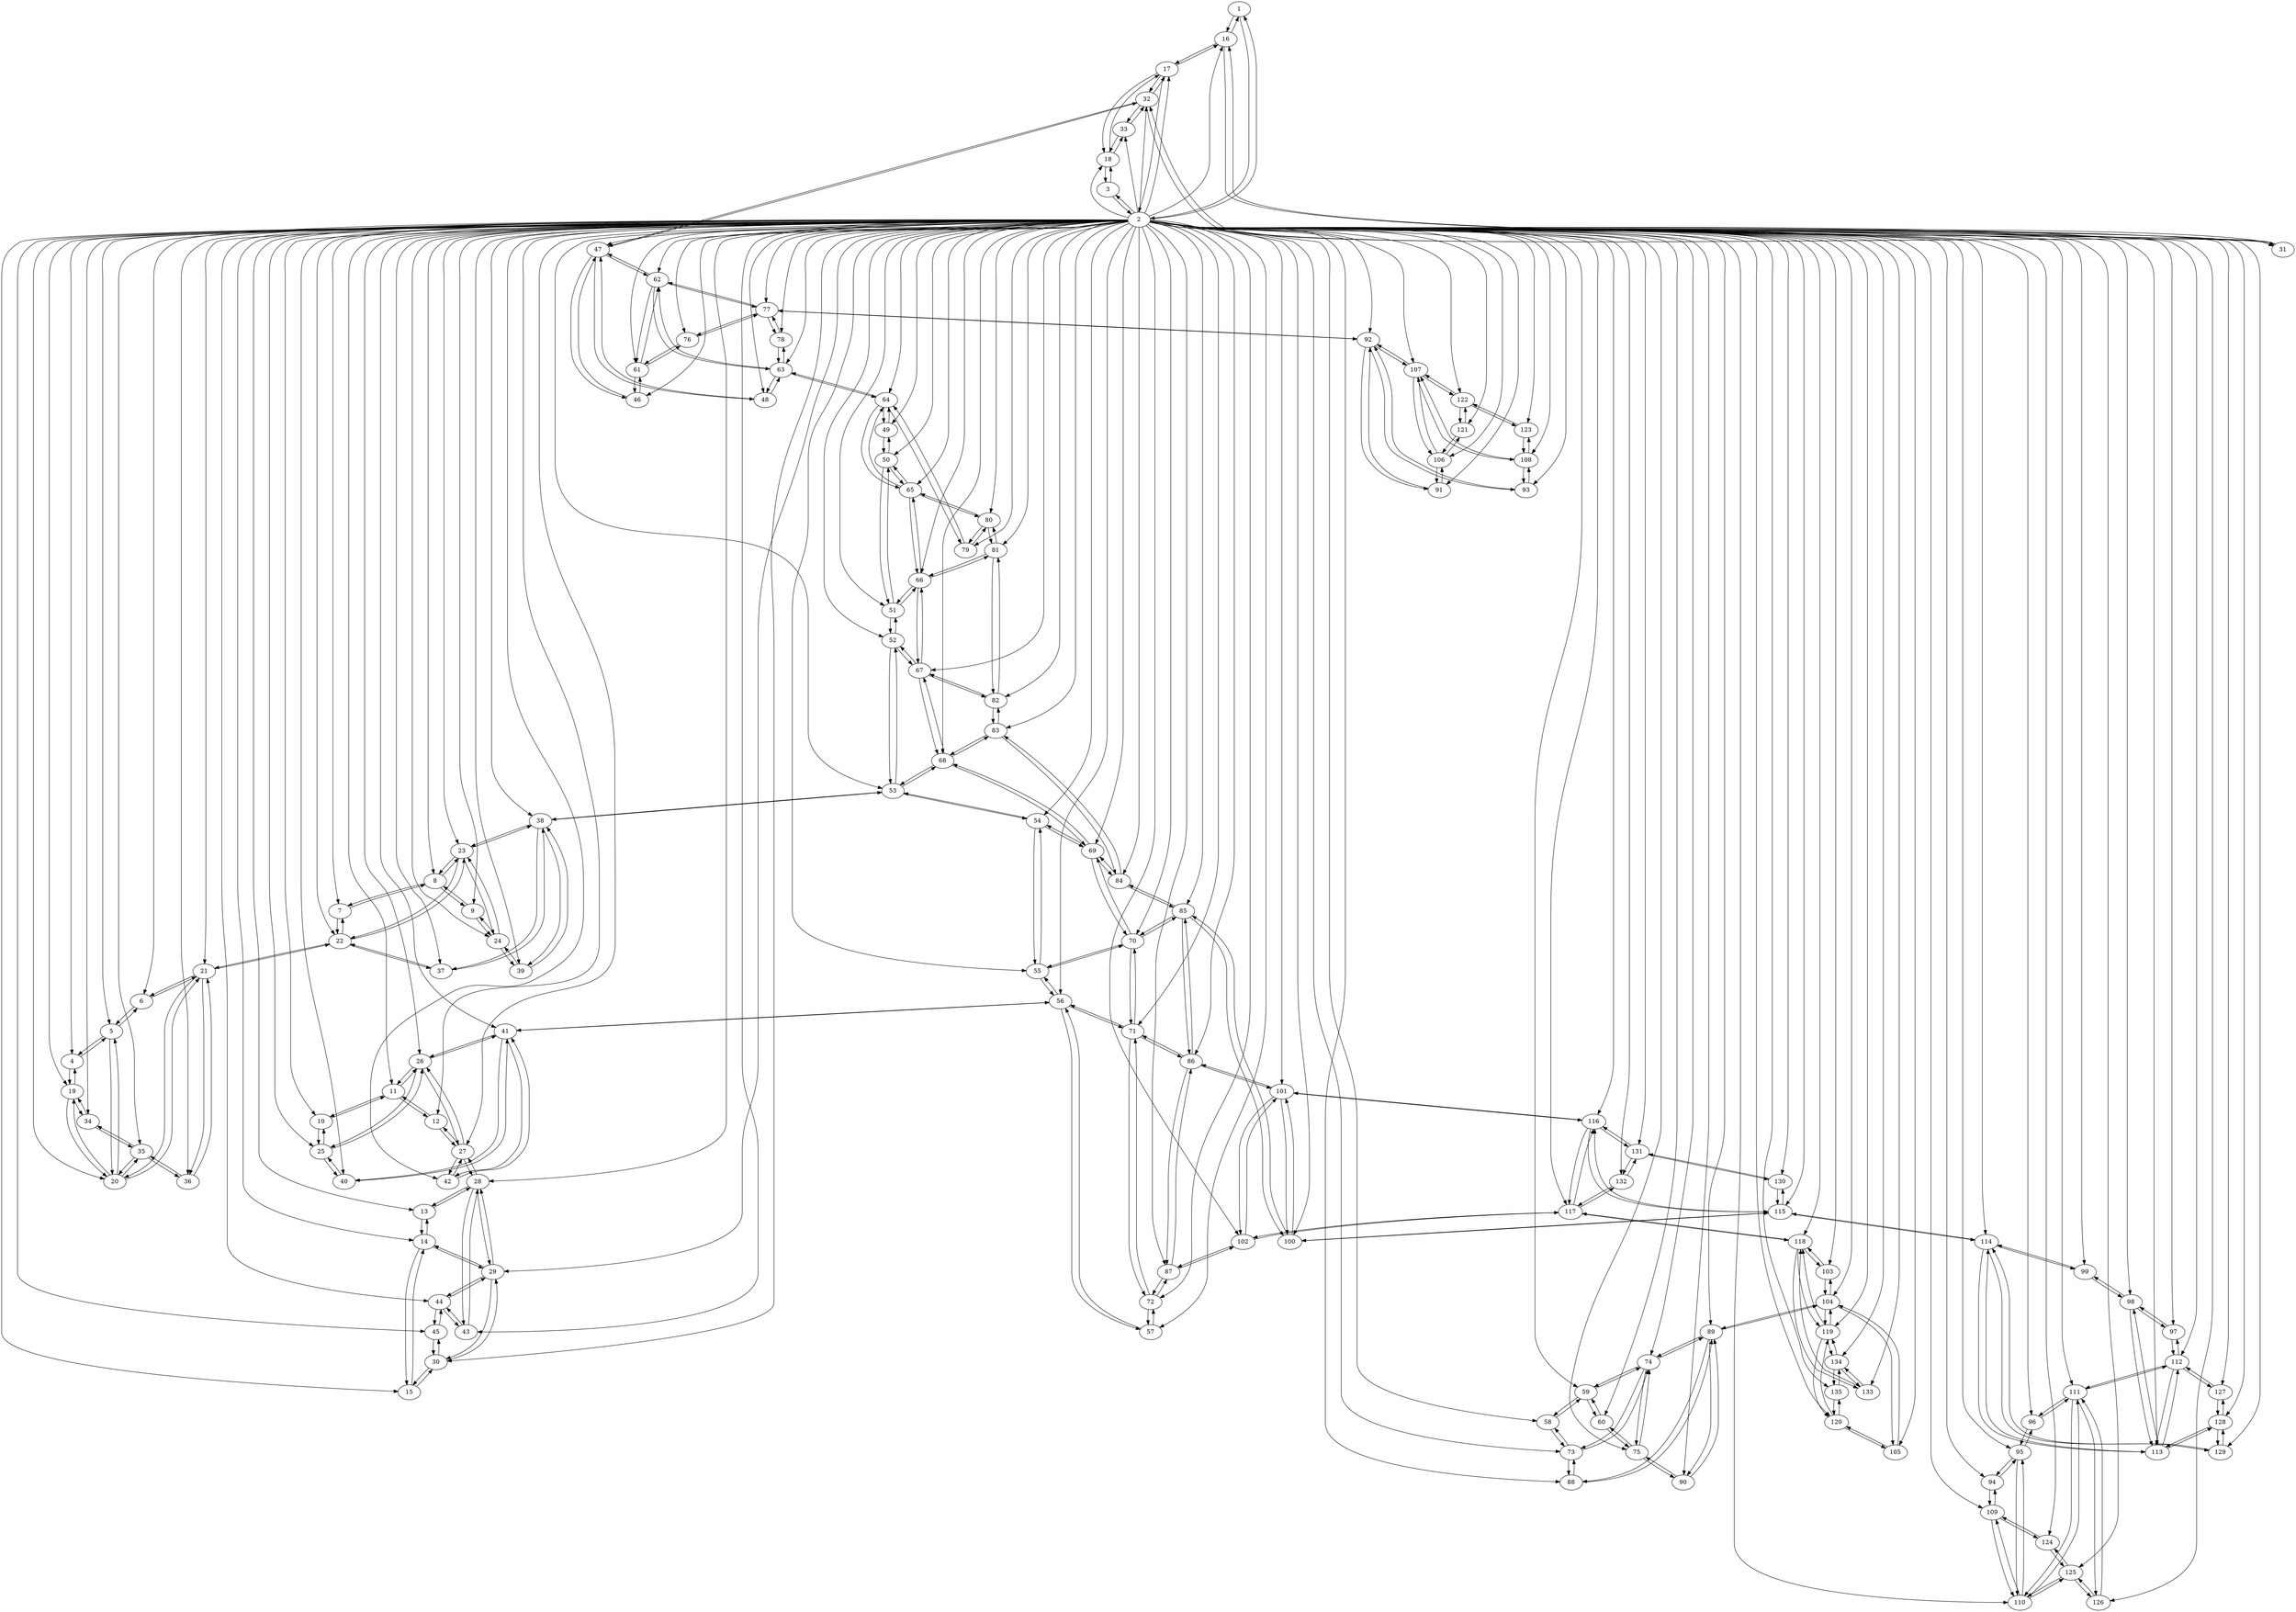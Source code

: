 strict digraph {
	1 -> 16;
	1 -> 2;
	16 -> 1;
	16 -> 31;
	16 -> 17;
	2 -> 1;
	2 -> 3;
	2 -> 4;
	2 -> 5;
	2 -> 6;
	2 -> 7;
	2 -> 8;
	2 -> 9;
	2 -> 10;
	2 -> 11;
	2 -> 12;
	2 -> 13;
	2 -> 14;
	2 -> 15;
	2 -> 16;
	2 -> 17;
	2 -> 18;
	2 -> 19;
	2 -> 20;
	2 -> 21;
	2 -> 22;
	2 -> 23;
	2 -> 24;
	2 -> 25;
	2 -> 26;
	2 -> 27;
	2 -> 28;
	2 -> 29;
	2 -> 30;
	2 -> 31;
	2 -> 32;
	2 -> 33;
	2 -> 34;
	2 -> 35;
	2 -> 36;
	2 -> 37;
	2 -> 38;
	2 -> 39;
	2 -> 40;
	2 -> 41;
	2 -> 42;
	2 -> 43;
	2 -> 44;
	2 -> 45;
	2 -> 46;
	2 -> 47;
	2 -> 48;
	2 -> 49;
	2 -> 50;
	2 -> 51;
	2 -> 52;
	2 -> 53;
	2 -> 54;
	2 -> 55;
	2 -> 56;
	2 -> 57;
	2 -> 58;
	2 -> 59;
	2 -> 60;
	2 -> 61;
	2 -> 62;
	2 -> 63;
	2 -> 64;
	2 -> 65;
	2 -> 66;
	2 -> 67;
	2 -> 68;
	2 -> 69;
	2 -> 70;
	2 -> 71;
	2 -> 72;
	2 -> 73;
	2 -> 74;
	2 -> 75;
	2 -> 76;
	2 -> 77;
	2 -> 78;
	2 -> 79;
	2 -> 80;
	2 -> 81;
	2 -> 82;
	2 -> 83;
	2 -> 84;
	2 -> 85;
	2 -> 86;
	2 -> 87;
	2 -> 88;
	2 -> 89;
	2 -> 90;
	2 -> 91;
	2 -> 92;
	2 -> 93;
	2 -> 94;
	2 -> 95;
	2 -> 96;
	2 -> 97;
	2 -> 98;
	2 -> 99;
	2 -> 100;
	2 -> 101;
	2 -> 102;
	2 -> 103;
	2 -> 104;
	2 -> 105;
	2 -> 106;
	2 -> 107;
	2 -> 108;
	2 -> 109;
	2 -> 110;
	2 -> 111;
	2 -> 112;
	2 -> 113;
	2 -> 114;
	2 -> 115;
	2 -> 116;
	2 -> 117;
	2 -> 118;
	2 -> 119;
	2 -> 120;
	2 -> 121;
	2 -> 122;
	2 -> 123;
	2 -> 124;
	2 -> 125;
	2 -> 126;
	2 -> 127;
	2 -> 128;
	2 -> 129;
	2 -> 130;
	2 -> 131;
	2 -> 132;
	2 -> 133;
	2 -> 134;
	2 -> 135;
	3 -> 18;
	3 -> 2;
	4 -> 19;
	4 -> 5;
	5 -> 20;
	5 -> 6;
	5 -> 4;
	6 -> 21;
	6 -> 5;
	7 -> 22;
	7 -> 8;
	8 -> 23;
	8 -> 9;
	8 -> 7;
	9 -> 24;
	9 -> 8;
	10 -> 25;
	10 -> 11;
	11 -> 26;
	11 -> 12;
	11 -> 10;
	12 -> 27;
	12 -> 11;
	13 -> 28;
	13 -> 14;
	14 -> 29;
	14 -> 15;
	14 -> 13;
	15 -> 30;
	15 -> 14;
	17 -> 2;
	17 -> 32;
	17 -> 18;
	17 -> 16;
	18 -> 3;
	18 -> 33;
	18 -> 17;
	19 -> 4;
	19 -> 34;
	19 -> 20;
	20 -> 5;
	20 -> 35;
	20 -> 21;
	20 -> 19;
	21 -> 6;
	21 -> 36;
	21 -> 22;
	21 -> 20;
	22 -> 7;
	22 -> 37;
	22 -> 23;
	22 -> 21;
	23 -> 8;
	23 -> 38;
	23 -> 24;
	23 -> 22;
	24 -> 9;
	24 -> 39;
	24 -> 23;
	25 -> 10;
	25 -> 40;
	25 -> 26;
	26 -> 11;
	26 -> 41;
	26 -> 27;
	26 -> 25;
	27 -> 12;
	27 -> 42;
	27 -> 28;
	27 -> 26;
	28 -> 13;
	28 -> 43;
	28 -> 29;
	28 -> 27;
	29 -> 14;
	29 -> 44;
	29 -> 30;
	29 -> 28;
	30 -> 15;
	30 -> 45;
	30 -> 29;
	31 -> 16;
	31 -> 32;
	32 -> 17;
	32 -> 47;
	32 -> 33;
	32 -> 31;
	33 -> 18;
	33 -> 32;
	34 -> 19;
	34 -> 35;
	35 -> 20;
	35 -> 36;
	35 -> 34;
	36 -> 21;
	36 -> 35;
	37 -> 22;
	37 -> 38;
	38 -> 23;
	38 -> 53;
	38 -> 39;
	38 -> 37;
	39 -> 24;
	39 -> 38;
	40 -> 25;
	40 -> 41;
	41 -> 26;
	41 -> 56;
	41 -> 42;
	41 -> 40;
	42 -> 27;
	42 -> 41;
	43 -> 28;
	43 -> 44;
	44 -> 29;
	44 -> 45;
	44 -> 43;
	45 -> 30;
	45 -> 44;
	46 -> 61;
	46 -> 47;
	47 -> 32;
	47 -> 62;
	47 -> 48;
	47 -> 46;
	48 -> 63;
	48 -> 47;
	49 -> 64;
	49 -> 50;
	50 -> 65;
	50 -> 51;
	50 -> 49;
	51 -> 66;
	51 -> 52;
	51 -> 50;
	52 -> 67;
	52 -> 53;
	52 -> 51;
	53 -> 38;
	53 -> 68;
	53 -> 54;
	53 -> 52;
	54 -> 69;
	54 -> 55;
	54 -> 53;
	55 -> 70;
	55 -> 56;
	55 -> 54;
	56 -> 41;
	56 -> 71;
	56 -> 57;
	56 -> 55;
	57 -> 72;
	57 -> 56;
	58 -> 73;
	58 -> 59;
	59 -> 74;
	59 -> 60;
	59 -> 58;
	60 -> 75;
	60 -> 59;
	61 -> 46;
	61 -> 76;
	61 -> 62;
	62 -> 47;
	62 -> 77;
	62 -> 63;
	62 -> 61;
	63 -> 48;
	63 -> 78;
	63 -> 64;
	63 -> 62;
	64 -> 49;
	64 -> 79;
	64 -> 65;
	64 -> 63;
	65 -> 50;
	65 -> 80;
	65 -> 66;
	65 -> 64;
	66 -> 51;
	66 -> 81;
	66 -> 67;
	66 -> 65;
	67 -> 52;
	67 -> 82;
	67 -> 68;
	67 -> 66;
	68 -> 53;
	68 -> 83;
	68 -> 69;
	68 -> 67;
	69 -> 54;
	69 -> 84;
	69 -> 70;
	69 -> 68;
	70 -> 55;
	70 -> 85;
	70 -> 71;
	70 -> 69;
	71 -> 56;
	71 -> 86;
	71 -> 72;
	71 -> 70;
	72 -> 57;
	72 -> 87;
	72 -> 71;
	73 -> 58;
	73 -> 88;
	73 -> 74;
	74 -> 59;
	74 -> 89;
	74 -> 75;
	74 -> 73;
	75 -> 60;
	75 -> 90;
	75 -> 74;
	76 -> 61;
	76 -> 77;
	77 -> 62;
	77 -> 92;
	77 -> 78;
	77 -> 76;
	78 -> 63;
	78 -> 77;
	79 -> 64;
	79 -> 80;
	80 -> 65;
	80 -> 81;
	80 -> 79;
	81 -> 66;
	81 -> 82;
	81 -> 80;
	82 -> 67;
	82 -> 83;
	82 -> 81;
	83 -> 68;
	83 -> 84;
	83 -> 82;
	84 -> 69;
	84 -> 85;
	84 -> 83;
	85 -> 70;
	85 -> 100;
	85 -> 86;
	85 -> 84;
	86 -> 71;
	86 -> 101;
	86 -> 87;
	86 -> 85;
	87 -> 72;
	87 -> 102;
	87 -> 86;
	88 -> 73;
	88 -> 89;
	89 -> 74;
	89 -> 104;
	89 -> 90;
	89 -> 88;
	90 -> 75;
	90 -> 89;
	91 -> 106;
	91 -> 92;
	92 -> 77;
	92 -> 107;
	92 -> 93;
	92 -> 91;
	93 -> 108;
	93 -> 92;
	94 -> 109;
	94 -> 95;
	95 -> 110;
	95 -> 96;
	95 -> 94;
	96 -> 111;
	96 -> 95;
	97 -> 112;
	97 -> 98;
	98 -> 113;
	98 -> 99;
	98 -> 97;
	99 -> 114;
	99 -> 98;
	100 -> 85;
	100 -> 115;
	100 -> 101;
	101 -> 86;
	101 -> 116;
	101 -> 102;
	101 -> 100;
	102 -> 87;
	102 -> 117;
	102 -> 101;
	103 -> 118;
	103 -> 104;
	104 -> 89;
	104 -> 119;
	104 -> 105;
	104 -> 103;
	105 -> 120;
	105 -> 104;
	106 -> 91;
	106 -> 121;
	106 -> 107;
	107 -> 92;
	107 -> 122;
	107 -> 108;
	107 -> 106;
	108 -> 93;
	108 -> 123;
	108 -> 107;
	109 -> 94;
	109 -> 124;
	109 -> 110;
	110 -> 95;
	110 -> 125;
	110 -> 111;
	110 -> 109;
	111 -> 96;
	111 -> 126;
	111 -> 112;
	111 -> 110;
	112 -> 97;
	112 -> 127;
	112 -> 113;
	112 -> 111;
	113 -> 98;
	113 -> 128;
	113 -> 114;
	113 -> 112;
	114 -> 99;
	114 -> 129;
	114 -> 115;
	114 -> 113;
	115 -> 100;
	115 -> 130;
	115 -> 116;
	115 -> 114;
	116 -> 101;
	116 -> 131;
	116 -> 117;
	116 -> 115;
	117 -> 102;
	117 -> 132;
	117 -> 118;
	117 -> 116;
	118 -> 103;
	118 -> 133;
	118 -> 119;
	118 -> 117;
	119 -> 104;
	119 -> 134;
	119 -> 120;
	119 -> 118;
	120 -> 105;
	120 -> 135;
	120 -> 119;
	121 -> 106;
	121 -> 122;
	122 -> 107;
	122 -> 123;
	122 -> 121;
	123 -> 108;
	123 -> 122;
	124 -> 109;
	124 -> 125;
	125 -> 110;
	125 -> 126;
	125 -> 124;
	126 -> 111;
	126 -> 125;
	127 -> 112;
	127 -> 128;
	128 -> 113;
	128 -> 129;
	128 -> 127;
	129 -> 114;
	129 -> 128;
	130 -> 115;
	130 -> 131;
	131 -> 116;
	131 -> 132;
	131 -> 130;
	132 -> 117;
	132 -> 131;
	133 -> 118;
	133 -> 134;
	134 -> 119;
	134 -> 135;
	134 -> 133;
	135 -> 120;
	135 -> 134;
}

